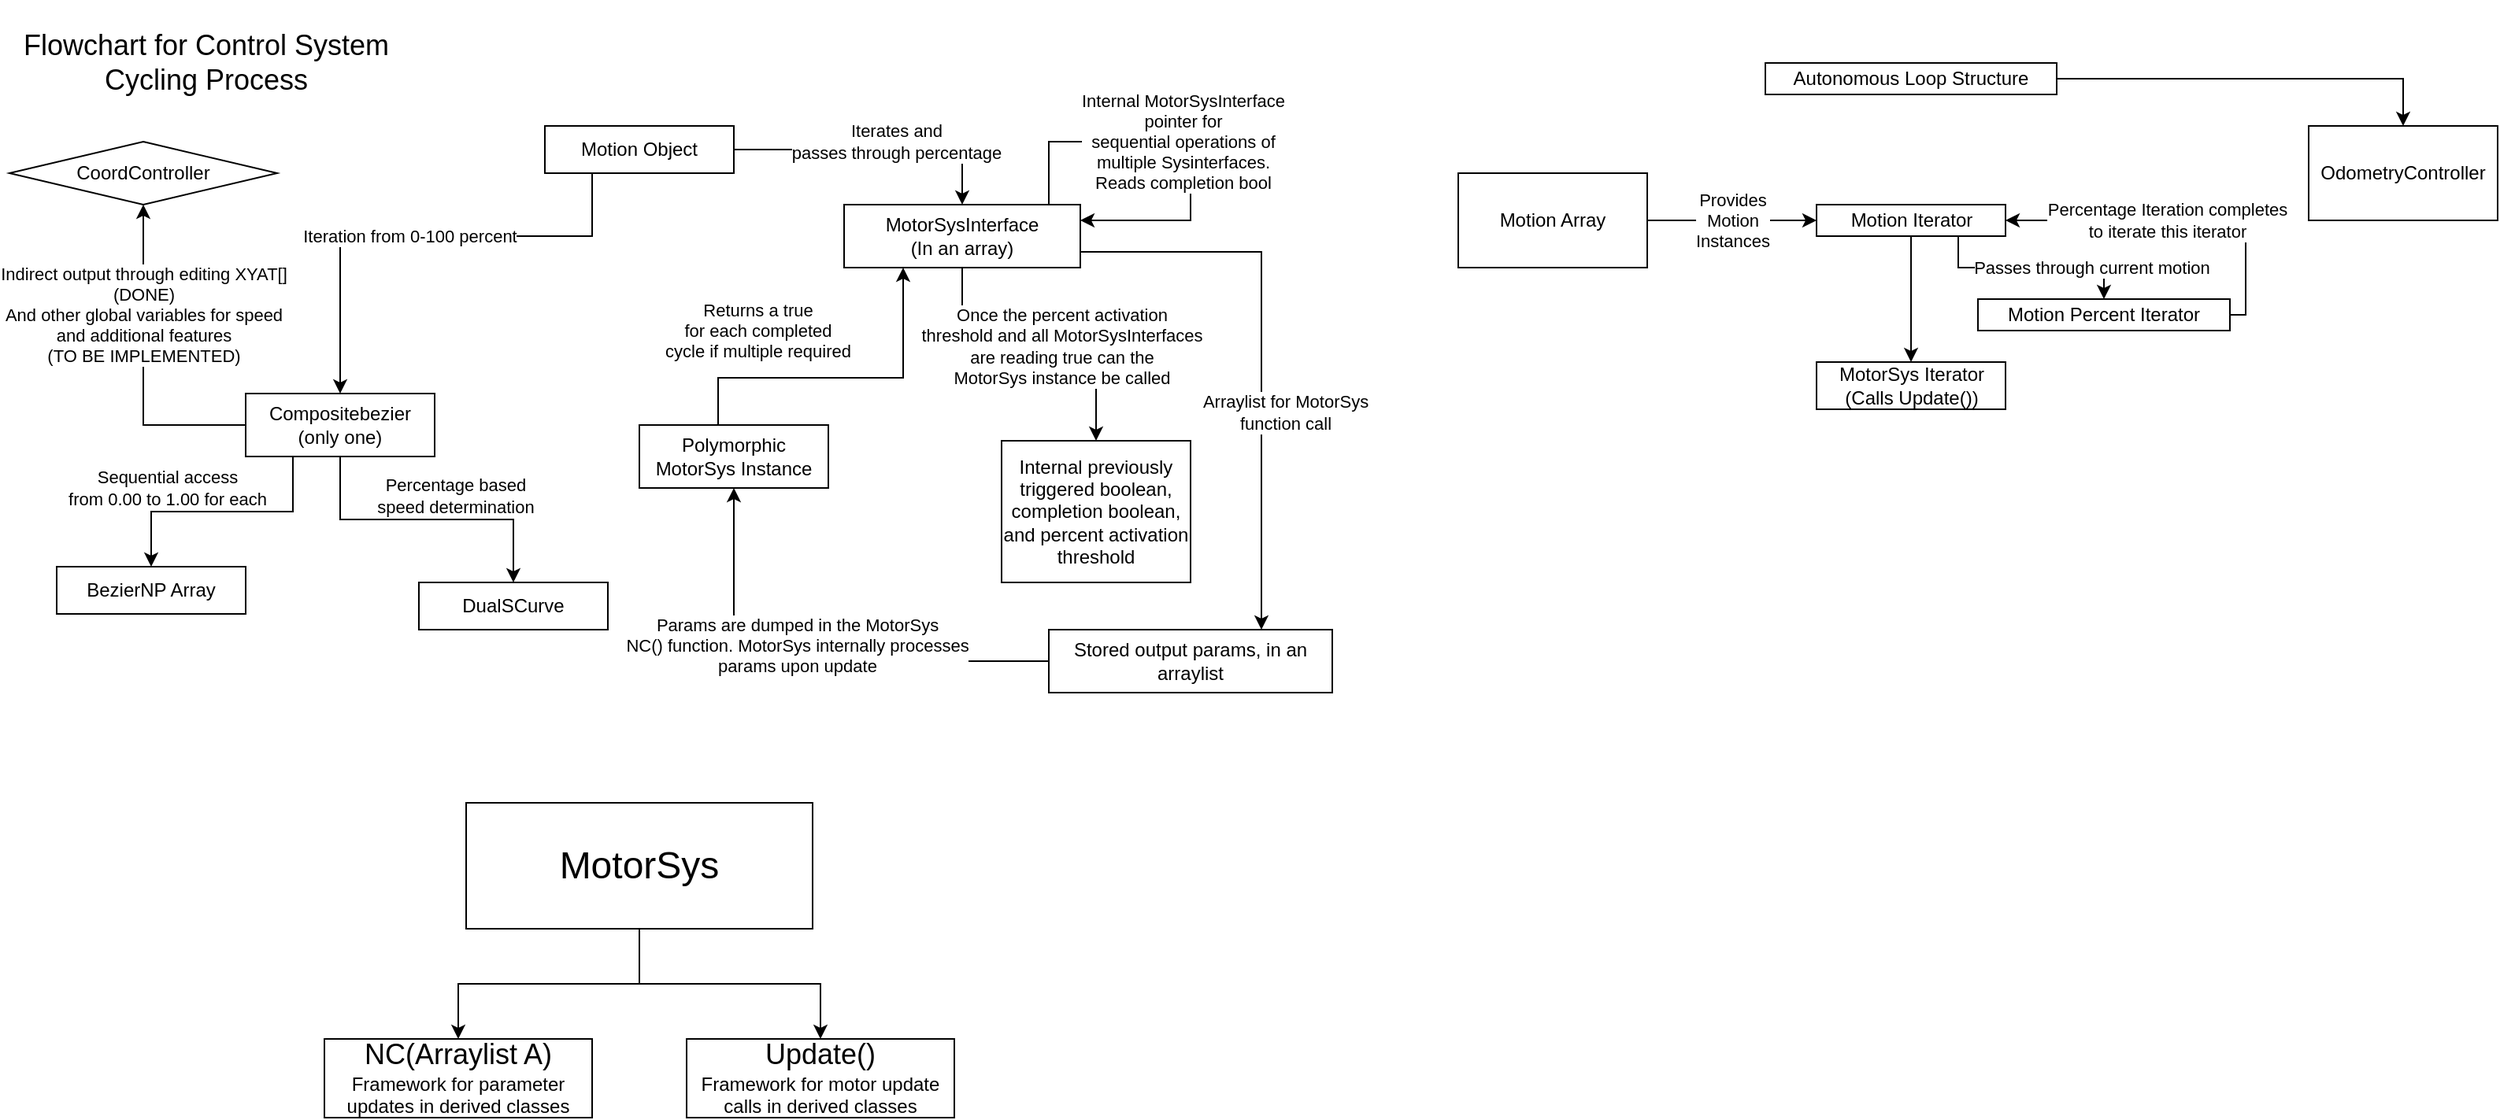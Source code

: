 <mxfile version="13.6.6" type="github">
  <diagram id="8H9E2ptjqNLhqbZR2ry7" name="Page-1">
    <mxGraphModel dx="1422" dy="791" grid="1" gridSize="10" guides="1" tooltips="1" connect="1" arrows="1" fold="1" page="1" pageScale="1" pageWidth="850" pageHeight="1100" math="0" shadow="0">
      <root>
        <mxCell id="0" />
        <mxCell id="1" parent="0" />
        <mxCell id="oS58zShL6NZHC2Msg9gu-13" value="" style="edgeStyle=orthogonalEdgeStyle;rounded=0;orthogonalLoop=1;jettySize=auto;html=1;entryX=0.5;entryY=0;entryDx=0;entryDy=0;exitX=0.5;exitY=1;exitDx=0;exitDy=0;" edge="1" parent="1" source="oS58zShL6NZHC2Msg9gu-1" target="oS58zShL6NZHC2Msg9gu-4">
          <mxGeometry relative="1" as="geometry">
            <Array as="points">
              <mxPoint x="410" y="140" />
              <mxPoint x="410" y="180" />
              <mxPoint x="250" y="180" />
            </Array>
          </mxGeometry>
        </mxCell>
        <mxCell id="oS58zShL6NZHC2Msg9gu-14" value="&lt;div&gt;Iteration from 0-100 percent&lt;/div&gt;" style="edgeLabel;html=1;align=center;verticalAlign=middle;resizable=0;points=[];" vertex="1" connectable="0" parent="oS58zShL6NZHC2Msg9gu-13">
          <mxGeometry x="-0.112" y="3" relative="1" as="geometry">
            <mxPoint x="-40" y="-3" as="offset" />
          </mxGeometry>
        </mxCell>
        <mxCell id="oS58zShL6NZHC2Msg9gu-27" style="edgeStyle=orthogonalEdgeStyle;rounded=0;orthogonalLoop=1;jettySize=auto;html=1;entryX=0.5;entryY=0;entryDx=0;entryDy=0;" edge="1" parent="1" source="oS58zShL6NZHC2Msg9gu-1" target="oS58zShL6NZHC2Msg9gu-23">
          <mxGeometry relative="1" as="geometry" />
        </mxCell>
        <mxCell id="oS58zShL6NZHC2Msg9gu-28" value="&lt;div&gt;Iterates and &lt;br&gt;passes through percentage&lt;/div&gt;" style="edgeLabel;html=1;align=center;verticalAlign=middle;resizable=0;points=[];" vertex="1" connectable="0" parent="oS58zShL6NZHC2Msg9gu-27">
          <mxGeometry x="-0.283" y="2" relative="1" as="geometry">
            <mxPoint x="38" y="-3" as="offset" />
          </mxGeometry>
        </mxCell>
        <mxCell id="oS58zShL6NZHC2Msg9gu-1" value="&lt;div&gt;Motion Object&lt;/div&gt;" style="rounded=0;whiteSpace=wrap;html=1;" vertex="1" parent="1">
          <mxGeometry x="380" y="110" width="120" height="30" as="geometry" />
        </mxCell>
        <mxCell id="oS58zShL6NZHC2Msg9gu-2" value="&lt;font style=&quot;font-size: 18px&quot;&gt;Flowchart for Control System Cycling Process&lt;br&gt;&lt;/font&gt;" style="text;html=1;strokeColor=none;fillColor=none;align=center;verticalAlign=middle;whiteSpace=wrap;rounded=0;" vertex="1" parent="1">
          <mxGeometry x="40" y="30" width="250" height="80" as="geometry" />
        </mxCell>
        <mxCell id="oS58zShL6NZHC2Msg9gu-9" value="&lt;div&gt;Sequential access&lt;br&gt;from 0.00 to 1.00 for each&lt;/div&gt;" style="edgeStyle=orthogonalEdgeStyle;rounded=0;orthogonalLoop=1;jettySize=auto;html=1;exitX=0.5;exitY=1;exitDx=0;exitDy=0;entryX=0.5;entryY=0;entryDx=0;entryDy=0;" edge="1" parent="1" source="oS58zShL6NZHC2Msg9gu-4" target="oS58zShL6NZHC2Msg9gu-10">
          <mxGeometry x="0.526" y="-15" relative="1" as="geometry">
            <mxPoint x="160" y="380" as="targetPoint" />
            <Array as="points">
              <mxPoint x="220" y="320" />
              <mxPoint x="220" y="355" />
              <mxPoint x="130" y="355" />
            </Array>
            <mxPoint as="offset" />
          </mxGeometry>
        </mxCell>
        <mxCell id="oS58zShL6NZHC2Msg9gu-21" value="Percentage based&lt;br&gt;speed determination" style="edgeStyle=orthogonalEdgeStyle;rounded=0;orthogonalLoop=1;jettySize=auto;html=1;entryX=0.5;entryY=0;entryDx=0;entryDy=0;" edge="1" parent="1" source="oS58zShL6NZHC2Msg9gu-4" target="oS58zShL6NZHC2Msg9gu-19">
          <mxGeometry x="0.188" y="15" relative="1" as="geometry">
            <mxPoint as="offset" />
          </mxGeometry>
        </mxCell>
        <mxCell id="oS58zShL6NZHC2Msg9gu-25" value="Indirect output through editing XYAT[]&lt;br&gt;(DONE)&lt;br&gt;And other global variables for speed&lt;br&gt;and additional features&lt;br&gt;(TO BE IMPLEMENTED)" style="edgeStyle=orthogonalEdgeStyle;rounded=0;orthogonalLoop=1;jettySize=auto;html=1;exitX=0;exitY=0.5;exitDx=0;exitDy=0;entryX=0.5;entryY=1;entryDx=0;entryDy=0;" edge="1" parent="1" source="oS58zShL6NZHC2Msg9gu-4" target="oS58zShL6NZHC2Msg9gu-24">
          <mxGeometry x="0.317" relative="1" as="geometry">
            <mxPoint x="115" y="220" as="targetPoint" />
            <mxPoint as="offset" />
          </mxGeometry>
        </mxCell>
        <mxCell id="oS58zShL6NZHC2Msg9gu-4" value="&lt;div&gt;Compositebezier&lt;/div&gt;&lt;div&gt;(only one)&lt;br&gt;&lt;/div&gt;" style="rounded=0;whiteSpace=wrap;html=1;" vertex="1" parent="1">
          <mxGeometry x="190" y="280" width="120" height="40" as="geometry" />
        </mxCell>
        <mxCell id="oS58zShL6NZHC2Msg9gu-10" value="BezierNP Array" style="rounded=0;whiteSpace=wrap;html=1;" vertex="1" parent="1">
          <mxGeometry x="70" y="390" width="120" height="30" as="geometry" />
        </mxCell>
        <mxCell id="oS58zShL6NZHC2Msg9gu-19" value="&lt;div&gt;DualSCurve&lt;/div&gt;" style="rounded=0;whiteSpace=wrap;html=1;" vertex="1" parent="1">
          <mxGeometry x="300" y="400" width="120" height="30" as="geometry" />
        </mxCell>
        <mxCell id="oS58zShL6NZHC2Msg9gu-35" value="Returns a true&lt;br&gt;for each completed&lt;br&gt;cycle if multiple required" style="edgeStyle=orthogonalEdgeStyle;rounded=0;orthogonalLoop=1;jettySize=auto;html=1;entryX=0.25;entryY=1;entryDx=0;entryDy=0;" edge="1" parent="1" source="oS58zShL6NZHC2Msg9gu-30" target="oS58zShL6NZHC2Msg9gu-23">
          <mxGeometry x="-0.494" y="30" relative="1" as="geometry">
            <Array as="points">
              <mxPoint x="490" y="270" />
              <mxPoint x="608" y="270" />
            </Array>
            <mxPoint as="offset" />
          </mxGeometry>
        </mxCell>
        <mxCell id="oS58zShL6NZHC2Msg9gu-37" value="&lt;div&gt;Arraylist for MotorSys&lt;/div&gt;&lt;div&gt;function call&lt;/div&gt;" style="edgeStyle=orthogonalEdgeStyle;rounded=0;orthogonalLoop=1;jettySize=auto;html=1;entryX=0.75;entryY=0;entryDx=0;entryDy=0;exitX=1;exitY=0.75;exitDx=0;exitDy=0;" edge="1" parent="1" source="oS58zShL6NZHC2Msg9gu-23" target="oS58zShL6NZHC2Msg9gu-36">
          <mxGeometry x="0.222" y="15" relative="1" as="geometry">
            <mxPoint x="740" y="280" as="targetPoint" />
            <Array as="points">
              <mxPoint x="835" y="190" />
            </Array>
            <mxPoint as="offset" />
          </mxGeometry>
        </mxCell>
        <mxCell id="oS58zShL6NZHC2Msg9gu-46" value="&lt;div&gt;Once the percent activation&lt;/div&gt;&lt;div&gt; threshold and all MotorSysInterfaces&lt;/div&gt;&lt;div&gt;are reading true can the&lt;br&gt; MotorSys instance be called&lt;br&gt;&lt;/div&gt;" style="edgeStyle=orthogonalEdgeStyle;rounded=0;orthogonalLoop=1;jettySize=auto;html=1;entryX=0.5;entryY=0;entryDx=0;entryDy=0;" edge="1" parent="1" source="oS58zShL6NZHC2Msg9gu-23" target="oS58zShL6NZHC2Msg9gu-45">
          <mxGeometry x="0.209" y="5" relative="1" as="geometry">
            <mxPoint as="offset" />
          </mxGeometry>
        </mxCell>
        <mxCell id="oS58zShL6NZHC2Msg9gu-23" value="&lt;div&gt;MotorSysInterface&lt;br&gt;&lt;/div&gt;(In an array)" style="rounded=0;whiteSpace=wrap;html=1;" vertex="1" parent="1">
          <mxGeometry x="570" y="160" width="150" height="40" as="geometry" />
        </mxCell>
        <mxCell id="oS58zShL6NZHC2Msg9gu-24" value="CoordController" style="rhombus;whiteSpace=wrap;html=1;" vertex="1" parent="1">
          <mxGeometry x="40" y="120" width="170" height="40" as="geometry" />
        </mxCell>
        <mxCell id="oS58zShL6NZHC2Msg9gu-30" value="Polymorphic MotorSys Instance" style="rounded=0;whiteSpace=wrap;html=1;" vertex="1" parent="1">
          <mxGeometry x="440" y="300" width="120" height="40" as="geometry" />
        </mxCell>
        <mxCell id="oS58zShL6NZHC2Msg9gu-49" value="&lt;div&gt;Params are dumped in the MotorSys&lt;/div&gt;&lt;div&gt;NC() function. MotorSys internally processes&lt;br&gt;params upon update&lt;br&gt;&lt;/div&gt;" style="edgeStyle=orthogonalEdgeStyle;rounded=0;orthogonalLoop=1;jettySize=auto;html=1;entryX=0.5;entryY=1;entryDx=0;entryDy=0;" edge="1" parent="1" source="oS58zShL6NZHC2Msg9gu-36" target="oS58zShL6NZHC2Msg9gu-30">
          <mxGeometry x="0.032" y="-10" relative="1" as="geometry">
            <mxPoint as="offset" />
          </mxGeometry>
        </mxCell>
        <mxCell id="oS58zShL6NZHC2Msg9gu-36" value="Stored output params, in an arraylist" style="rounded=0;whiteSpace=wrap;html=1;" vertex="1" parent="1">
          <mxGeometry x="700" y="430" width="180" height="40" as="geometry" />
        </mxCell>
        <mxCell id="oS58zShL6NZHC2Msg9gu-43" value="Internal MotorSysInterface&lt;br&gt;&lt;div&gt;pointer for &lt;br&gt;&lt;/div&gt;&lt;div&gt;sequential operations of&lt;/div&gt;&lt;div&gt;multiple Sysinterfaces.&lt;br&gt;Reads completion bool&lt;br&gt;&lt;/div&gt;" style="edgeStyle=orthogonalEdgeStyle;rounded=0;orthogonalLoop=1;jettySize=auto;html=1;" edge="1" parent="1" source="oS58zShL6NZHC2Msg9gu-23">
          <mxGeometry relative="1" as="geometry">
            <mxPoint x="720" y="170" as="targetPoint" />
            <Array as="points">
              <mxPoint x="700" y="120" />
              <mxPoint x="790" y="120" />
              <mxPoint x="790" y="170" />
              <mxPoint x="720" y="170" />
            </Array>
          </mxGeometry>
        </mxCell>
        <mxCell id="oS58zShL6NZHC2Msg9gu-45" value="Internal previously triggered boolean, completion boolean, and percent activation threshold" style="rounded=0;whiteSpace=wrap;html=1;" vertex="1" parent="1">
          <mxGeometry x="670" y="310" width="120" height="90" as="geometry" />
        </mxCell>
        <mxCell id="oS58zShL6NZHC2Msg9gu-55" style="edgeStyle=orthogonalEdgeStyle;rounded=0;orthogonalLoop=1;jettySize=auto;html=1;entryX=0.5;entryY=0;entryDx=0;entryDy=0;" edge="1" parent="1" source="oS58zShL6NZHC2Msg9gu-50" target="oS58zShL6NZHC2Msg9gu-52">
          <mxGeometry relative="1" as="geometry" />
        </mxCell>
        <mxCell id="oS58zShL6NZHC2Msg9gu-56" style="edgeStyle=orthogonalEdgeStyle;rounded=0;orthogonalLoop=1;jettySize=auto;html=1;" edge="1" parent="1" source="oS58zShL6NZHC2Msg9gu-50" target="oS58zShL6NZHC2Msg9gu-54">
          <mxGeometry relative="1" as="geometry" />
        </mxCell>
        <mxCell id="oS58zShL6NZHC2Msg9gu-50" value="&lt;font style=&quot;font-size: 24px&quot;&gt;MotorSys&lt;/font&gt;" style="rounded=0;whiteSpace=wrap;html=1;" vertex="1" parent="1">
          <mxGeometry x="330" y="540" width="220" height="80" as="geometry" />
        </mxCell>
        <mxCell id="oS58zShL6NZHC2Msg9gu-52" value="&lt;div&gt;&lt;font style=&quot;font-size: 18px&quot;&gt;NC(Arraylist A)&lt;/font&gt;&lt;/div&gt;Framework for parameter updates in derived classes" style="rounded=0;whiteSpace=wrap;html=1;" vertex="1" parent="1">
          <mxGeometry x="240" y="690" width="170" height="50" as="geometry" />
        </mxCell>
        <mxCell id="oS58zShL6NZHC2Msg9gu-54" value="&lt;div&gt;&lt;font style=&quot;font-size: 18px&quot;&gt;Update()&lt;br&gt;&lt;/font&gt;&lt;/div&gt;Framework for motor update calls in derived classes" style="rounded=0;whiteSpace=wrap;html=1;" vertex="1" parent="1">
          <mxGeometry x="470" y="690" width="170" height="50" as="geometry" />
        </mxCell>
        <mxCell id="oS58zShL6NZHC2Msg9gu-66" style="edgeStyle=orthogonalEdgeStyle;rounded=0;orthogonalLoop=1;jettySize=auto;html=1;" edge="1" parent="1" source="oS58zShL6NZHC2Msg9gu-58" target="oS58zShL6NZHC2Msg9gu-70">
          <mxGeometry relative="1" as="geometry">
            <mxPoint x="1270" y="120" as="targetPoint" />
          </mxGeometry>
        </mxCell>
        <mxCell id="oS58zShL6NZHC2Msg9gu-58" value="Autonomous Loop Structure" style="rounded=0;whiteSpace=wrap;html=1;" vertex="1" parent="1">
          <mxGeometry x="1155" y="70" width="185" height="20" as="geometry" />
        </mxCell>
        <mxCell id="oS58zShL6NZHC2Msg9gu-67" value="Passes through current motion" style="edgeStyle=orthogonalEdgeStyle;rounded=0;orthogonalLoop=1;jettySize=auto;html=1;entryX=0.5;entryY=0;entryDx=0;entryDy=0;exitX=0.75;exitY=1;exitDx=0;exitDy=0;" edge="1" parent="1" source="oS58zShL6NZHC2Msg9gu-59" target="oS58zShL6NZHC2Msg9gu-63">
          <mxGeometry x="0.568" relative="1" as="geometry">
            <mxPoint as="offset" />
          </mxGeometry>
        </mxCell>
        <mxCell id="oS58zShL6NZHC2Msg9gu-69" style="edgeStyle=orthogonalEdgeStyle;rounded=0;orthogonalLoop=1;jettySize=auto;html=1;" edge="1" parent="1" source="oS58zShL6NZHC2Msg9gu-59" target="oS58zShL6NZHC2Msg9gu-64">
          <mxGeometry relative="1" as="geometry" />
        </mxCell>
        <mxCell id="oS58zShL6NZHC2Msg9gu-59" value="Motion Iterator" style="rounded=0;whiteSpace=wrap;html=1;" vertex="1" parent="1">
          <mxGeometry x="1187.5" y="160" width="120" height="20" as="geometry" />
        </mxCell>
        <mxCell id="oS58zShL6NZHC2Msg9gu-65" value="Provides &lt;br&gt;Motion&lt;br&gt;Instances" style="edgeStyle=orthogonalEdgeStyle;rounded=0;orthogonalLoop=1;jettySize=auto;html=1;entryX=0;entryY=0.5;entryDx=0;entryDy=0;" edge="1" parent="1" source="oS58zShL6NZHC2Msg9gu-61" target="oS58zShL6NZHC2Msg9gu-59">
          <mxGeometry relative="1" as="geometry" />
        </mxCell>
        <mxCell id="oS58zShL6NZHC2Msg9gu-61" value="Motion Array" style="rounded=0;whiteSpace=wrap;html=1;" vertex="1" parent="1">
          <mxGeometry x="960" y="140" width="120" height="60" as="geometry" />
        </mxCell>
        <mxCell id="oS58zShL6NZHC2Msg9gu-68" value="Percentage Iteration completes&lt;br&gt;to iterate this iterator" style="edgeStyle=orthogonalEdgeStyle;rounded=0;orthogonalLoop=1;jettySize=auto;html=1;entryX=1;entryY=0.5;entryDx=0;entryDy=0;" edge="1" parent="1" source="oS58zShL6NZHC2Msg9gu-63" target="oS58zShL6NZHC2Msg9gu-59">
          <mxGeometry x="0.079" relative="1" as="geometry">
            <Array as="points">
              <mxPoint x="1460" y="230" />
              <mxPoint x="1460" y="170" />
            </Array>
            <mxPoint as="offset" />
          </mxGeometry>
        </mxCell>
        <mxCell id="oS58zShL6NZHC2Msg9gu-63" value="Motion Percent Iterator" style="rounded=0;whiteSpace=wrap;html=1;" vertex="1" parent="1">
          <mxGeometry x="1290" y="220" width="160" height="20" as="geometry" />
        </mxCell>
        <mxCell id="oS58zShL6NZHC2Msg9gu-64" value="MotorSys Iterator&lt;br&gt;(Calls Update())" style="rounded=0;whiteSpace=wrap;html=1;" vertex="1" parent="1">
          <mxGeometry x="1187.5" y="260" width="120" height="30" as="geometry" />
        </mxCell>
        <mxCell id="oS58zShL6NZHC2Msg9gu-70" value="OdometryController" style="rounded=0;whiteSpace=wrap;html=1;" vertex="1" parent="1">
          <mxGeometry x="1500" y="110" width="120" height="60" as="geometry" />
        </mxCell>
      </root>
    </mxGraphModel>
  </diagram>
</mxfile>
